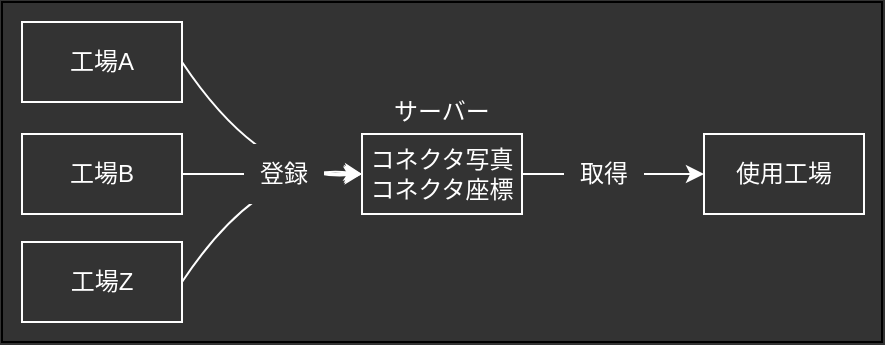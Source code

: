 <mxfile>
    <diagram id="nvRNAKMqMzsSN21wuebc" name="ページ1">
        <mxGraphModel dx="529" dy="533" grid="1" gridSize="10" guides="1" tooltips="1" connect="1" arrows="1" fold="1" page="1" pageScale="1" pageWidth="827" pageHeight="1169" background="#333333" math="0" shadow="0">
            <root>
                <mxCell id="0"/>
                <mxCell id="1" parent="0"/>
                <mxCell id="11" value="" style="rounded=0;whiteSpace=wrap;html=1;fillStyle=solid;fillColor=#333333;fontColor=#FFFFFF;" parent="1" vertex="1">
                    <mxGeometry x="60" y="270" width="440" height="170" as="geometry"/>
                </mxCell>
                <mxCell id="33" value="" style="edgeStyle=none;curved=1;html=1;exitX=1;exitY=0.5;exitDx=0;exitDy=0;entryX=0;entryY=0.5;entryDx=0;entryDy=0;strokeColor=#FFFFFF;" edge="1" parent="1" source="2" target="3">
                    <mxGeometry relative="1" as="geometry">
                        <mxPoint x="240" y="330" as="targetPoint"/>
                        <Array as="points"/>
                    </mxGeometry>
                </mxCell>
                <mxCell id="2" value="工場B" style="rounded=0;labelBackgroundColor=none;whiteSpace=wrap;fillStyle=solid;fillColor=#333333;fontColor=#FFFFFF;strokeColor=#FFFFFF;" parent="1" vertex="1">
                    <mxGeometry x="70" y="336" width="80" height="40" as="geometry"/>
                </mxCell>
                <mxCell id="7" value="" style="edgeStyle=none;html=1;entryX=0;entryY=0.5;entryDx=0;entryDy=0;exitX=1;exitY=0.5;exitDx=0;exitDy=0;labelBackgroundColor=none;fontColor=#FFFFFF;strokeColor=#FFFFFF;" parent="1" source="3" target="4" edge="1">
                    <mxGeometry relative="1" as="geometry">
                        <mxPoint x="380" y="540" as="sourcePoint"/>
                    </mxGeometry>
                </mxCell>
                <mxCell id="3" value="コネクタ写真&#10;コネクタ座標" style="rounded=0;whiteSpace=wrap;strokeColor=#FFFFFF;fillStyle=solid;fillColor=#333333;fontColor=#FFFFFF;" parent="1" vertex="1">
                    <mxGeometry x="240" y="336" width="80" height="40" as="geometry"/>
                </mxCell>
                <mxCell id="4" value="使用工場" style="rounded=0;whiteSpace=wrap;strokeColor=#FFFFFF;fillStyle=solid;fillColor=#333333;fontColor=#FFFFFF;" parent="1" vertex="1">
                    <mxGeometry x="411" y="336" width="80" height="40" as="geometry"/>
                </mxCell>
                <mxCell id="8" value="サーバー" style="text;html=1;strokeColor=none;fillColor=none;align=center;verticalAlign=middle;whiteSpace=wrap;rounded=0;fontColor=#FFFFFF;" parent="1" vertex="1">
                    <mxGeometry x="240" y="315" width="80" height="20" as="geometry"/>
                </mxCell>
                <mxCell id="10" value="取得" style="text;html=1;strokeColor=none;fillColor=#333333;align=center;verticalAlign=middle;whiteSpace=wrap;rounded=0;fontColor=#FFFFFF;labelBackgroundColor=#333333;" parent="1" vertex="1">
                    <mxGeometry x="341" y="341" width="40" height="30" as="geometry"/>
                </mxCell>
                <mxCell id="32" value="" style="edgeStyle=none;html=1;entryX=0;entryY=0.5;entryDx=0;entryDy=0;exitX=1;exitY=0.5;exitDx=0;exitDy=0;curved=1;strokeColor=#FFFFFF;" edge="1" parent="1" source="14" target="3">
                    <mxGeometry relative="1" as="geometry">
                        <Array as="points">
                            <mxPoint x="190" y="360"/>
                        </Array>
                    </mxGeometry>
                </mxCell>
                <mxCell id="14" value="工場A" style="rounded=0;labelBackgroundColor=none;whiteSpace=wrap;fillStyle=solid;fillColor=#333333;fontColor=#FFFFFF;strokeColor=#FFFFFF;" vertex="1" parent="1">
                    <mxGeometry x="70" y="280" width="80" height="40" as="geometry"/>
                </mxCell>
                <mxCell id="43" value="工場Z" style="rounded=0;labelBackgroundColor=none;whiteSpace=wrap;fillStyle=solid;fillColor=#333333;fontColor=#FFFFFF;strokeColor=#FFFFFF;" vertex="1" parent="1">
                    <mxGeometry x="70" y="390" width="80" height="40" as="geometry"/>
                </mxCell>
                <mxCell id="44" value="" style="edgeStyle=none;curved=1;html=1;exitX=1;exitY=0.5;exitDx=0;exitDy=0;entryX=0;entryY=0.5;entryDx=0;entryDy=0;strokeColor=#FFFFFF;" edge="1" parent="1" source="43" target="3">
                    <mxGeometry relative="1" as="geometry">
                        <mxPoint x="160" y="366" as="sourcePoint"/>
                        <mxPoint x="250" y="340" as="targetPoint"/>
                        <Array as="points">
                            <mxPoint x="190" y="350"/>
                        </Array>
                    </mxGeometry>
                </mxCell>
                <mxCell id="9" value="登録" style="text;strokeColor=none;fillColor=#333333;align=center;verticalAlign=middle;whiteSpace=wrap;rounded=0;fontColor=#FFFFFF;labelBackgroundColor=#333333;fillStyle=solid;" parent="1" vertex="1">
                    <mxGeometry x="181" y="341" width="40" height="30" as="geometry"/>
                </mxCell>
            </root>
        </mxGraphModel>
    </diagram>
</mxfile>